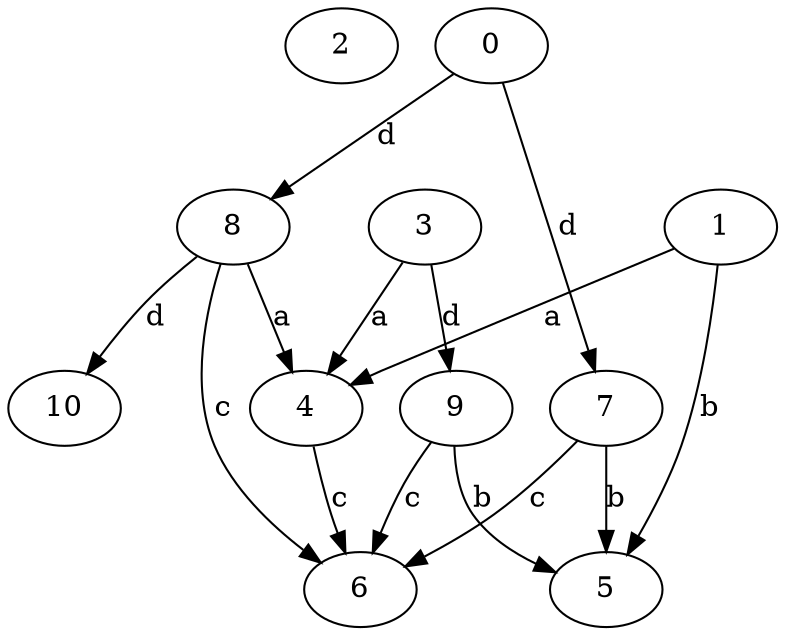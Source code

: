 strict digraph  {
2;
3;
4;
5;
6;
7;
8;
0;
1;
9;
10;
3 -> 4  [label=a];
3 -> 9  [label=d];
4 -> 6  [label=c];
7 -> 5  [label=b];
7 -> 6  [label=c];
8 -> 4  [label=a];
8 -> 6  [label=c];
8 -> 10  [label=d];
0 -> 7  [label=d];
0 -> 8  [label=d];
1 -> 4  [label=a];
1 -> 5  [label=b];
9 -> 5  [label=b];
9 -> 6  [label=c];
}
